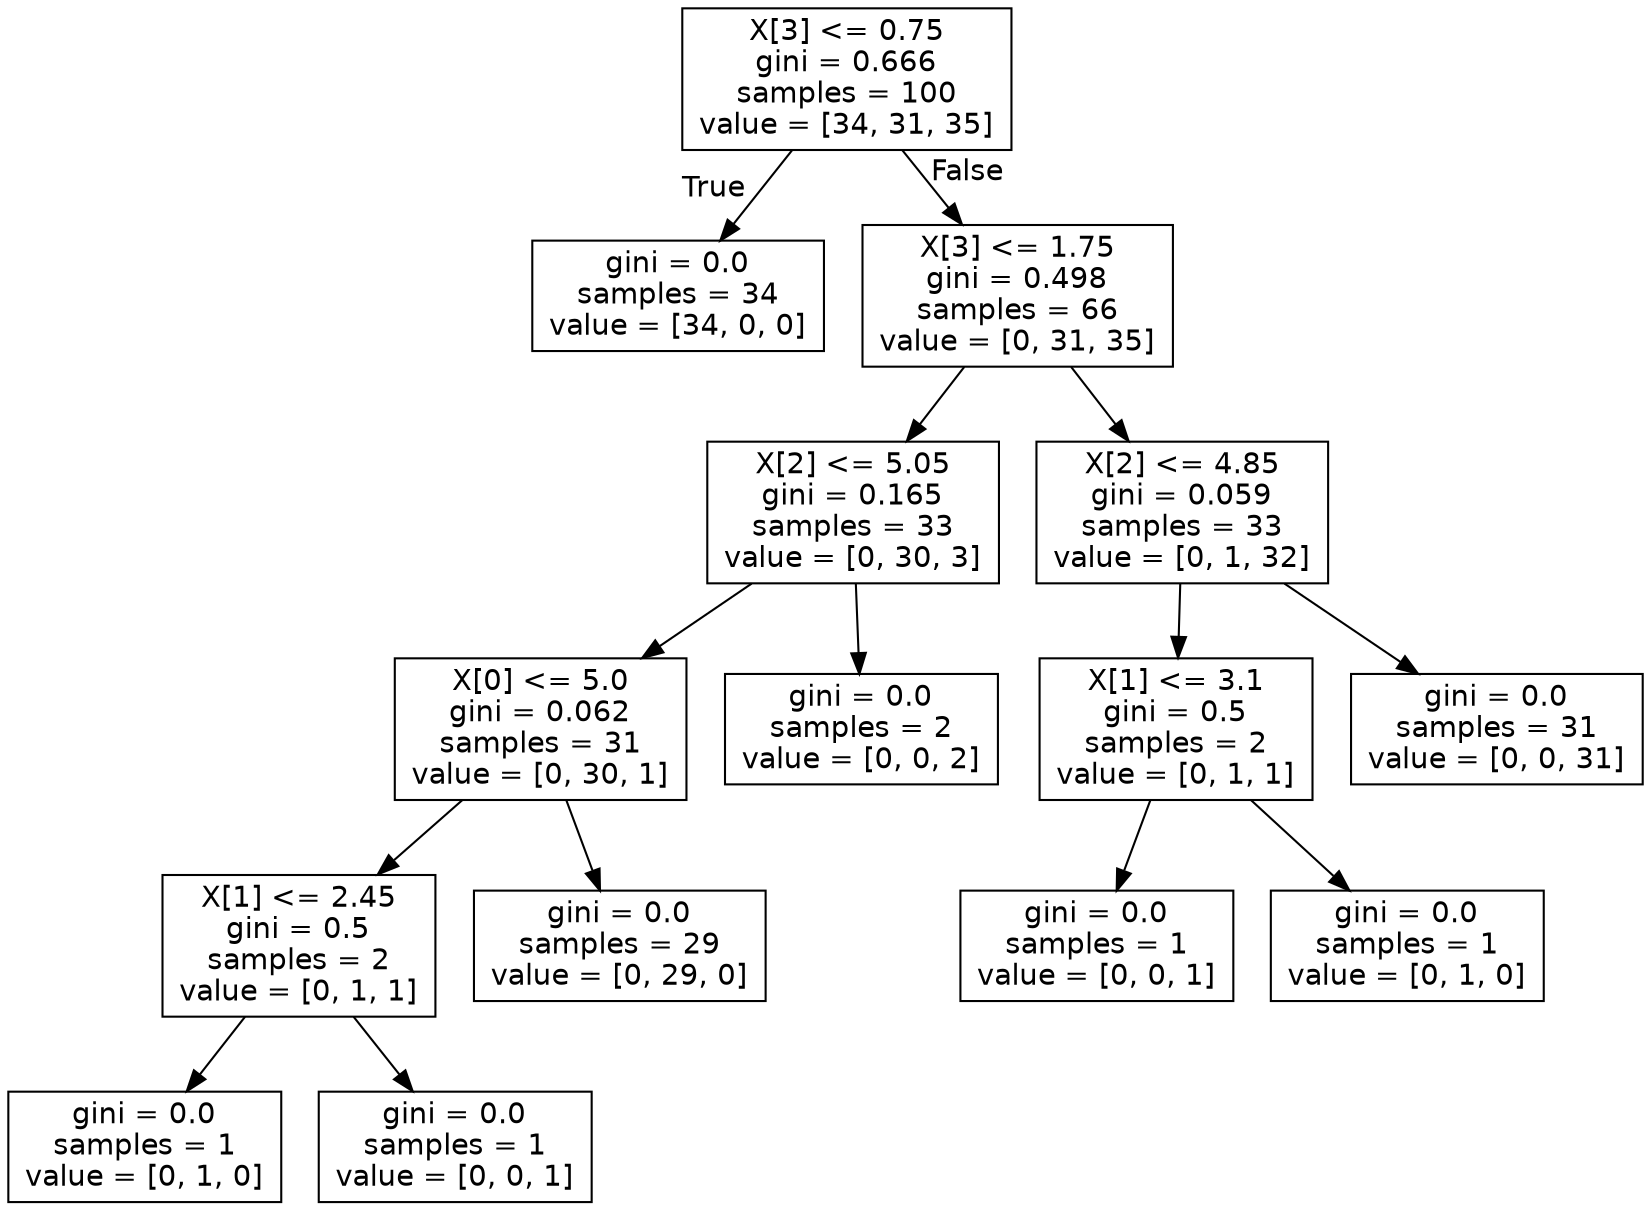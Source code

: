 digraph Tree {
node [shape=box, fontname="helvetica"] ;
edge [fontname="helvetica"] ;
0 [label="X[3] <= 0.75\ngini = 0.666\nsamples = 100\nvalue = [34, 31, 35]"] ;
1 [label="gini = 0.0\nsamples = 34\nvalue = [34, 0, 0]"] ;
0 -> 1 [labeldistance=2.5, labelangle=45, headlabel="True"] ;
2 [label="X[3] <= 1.75\ngini = 0.498\nsamples = 66\nvalue = [0, 31, 35]"] ;
0 -> 2 [labeldistance=2.5, labelangle=-45, headlabel="False"] ;
3 [label="X[2] <= 5.05\ngini = 0.165\nsamples = 33\nvalue = [0, 30, 3]"] ;
2 -> 3 ;
4 [label="X[0] <= 5.0\ngini = 0.062\nsamples = 31\nvalue = [0, 30, 1]"] ;
3 -> 4 ;
5 [label="X[1] <= 2.45\ngini = 0.5\nsamples = 2\nvalue = [0, 1, 1]"] ;
4 -> 5 ;
6 [label="gini = 0.0\nsamples = 1\nvalue = [0, 1, 0]"] ;
5 -> 6 ;
7 [label="gini = 0.0\nsamples = 1\nvalue = [0, 0, 1]"] ;
5 -> 7 ;
8 [label="gini = 0.0\nsamples = 29\nvalue = [0, 29, 0]"] ;
4 -> 8 ;
9 [label="gini = 0.0\nsamples = 2\nvalue = [0, 0, 2]"] ;
3 -> 9 ;
10 [label="X[2] <= 4.85\ngini = 0.059\nsamples = 33\nvalue = [0, 1, 32]"] ;
2 -> 10 ;
11 [label="X[1] <= 3.1\ngini = 0.5\nsamples = 2\nvalue = [0, 1, 1]"] ;
10 -> 11 ;
12 [label="gini = 0.0\nsamples = 1\nvalue = [0, 0, 1]"] ;
11 -> 12 ;
13 [label="gini = 0.0\nsamples = 1\nvalue = [0, 1, 0]"] ;
11 -> 13 ;
14 [label="gini = 0.0\nsamples = 31\nvalue = [0, 0, 31]"] ;
10 -> 14 ;
}
